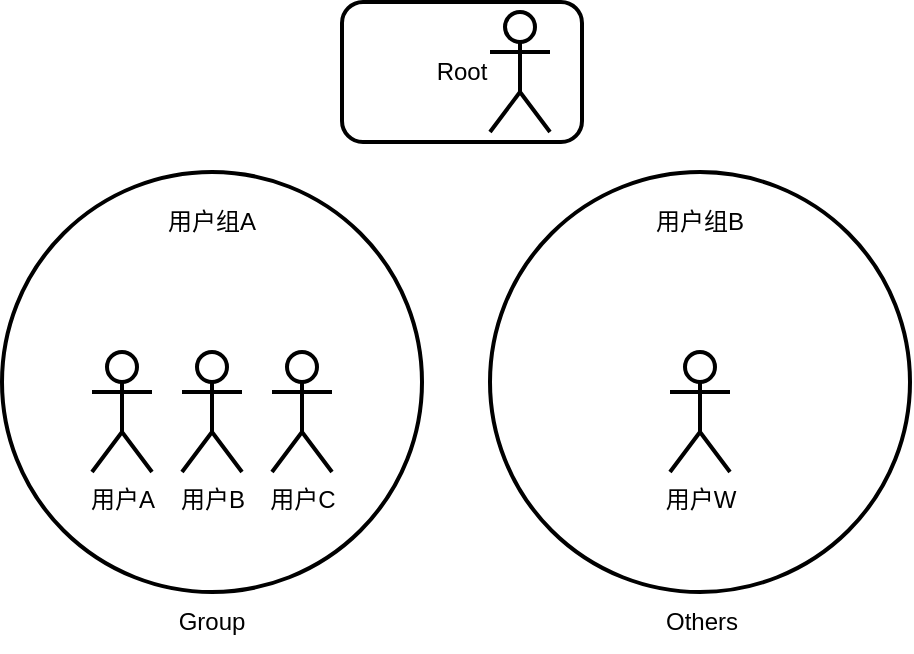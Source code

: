 <mxfile version="24.4.9" type="github">
  <diagram name="第 1 页" id="kg4fxOK5oEFg262xn8rA">
    <mxGraphModel dx="1379" dy="817" grid="0" gridSize="10" guides="1" tooltips="1" connect="1" arrows="1" fold="1" page="1" pageScale="1" pageWidth="827" pageHeight="1169" math="0" shadow="0">
      <root>
        <mxCell id="0" />
        <mxCell id="1" parent="0" />
        <mxCell id="Q_d1GtLnuQVhK9neJisd-1" value="Root" style="rounded=1;whiteSpace=wrap;html=1;strokeWidth=2;" vertex="1" parent="1">
          <mxGeometry x="340" y="295" width="120" height="70" as="geometry" />
        </mxCell>
        <mxCell id="Q_d1GtLnuQVhK9neJisd-8" value="" style="ellipse;whiteSpace=wrap;html=1;aspect=fixed;strokeWidth=2;" vertex="1" parent="1">
          <mxGeometry x="414" y="380" width="210" height="210" as="geometry" />
        </mxCell>
        <mxCell id="Q_d1GtLnuQVhK9neJisd-9" value="" style="group;strokeWidth=2;" vertex="1" connectable="0" parent="1">
          <mxGeometry x="170" y="380" width="210" height="240" as="geometry" />
        </mxCell>
        <mxCell id="Q_d1GtLnuQVhK9neJisd-2" value="" style="ellipse;whiteSpace=wrap;html=1;aspect=fixed;strokeWidth=2;" vertex="1" parent="Q_d1GtLnuQVhK9neJisd-9">
          <mxGeometry width="210" height="210" as="geometry" />
        </mxCell>
        <mxCell id="Q_d1GtLnuQVhK9neJisd-3" value="Group" style="text;html=1;align=center;verticalAlign=middle;whiteSpace=wrap;rounded=0;strokeWidth=2;" vertex="1" parent="Q_d1GtLnuQVhK9neJisd-9">
          <mxGeometry x="75" y="210" width="60" height="30" as="geometry" />
        </mxCell>
        <mxCell id="Q_d1GtLnuQVhK9neJisd-4" value="用户A" style="shape=umlActor;verticalLabelPosition=bottom;verticalAlign=top;html=1;outlineConnect=0;strokeWidth=2;" vertex="1" parent="Q_d1GtLnuQVhK9neJisd-9">
          <mxGeometry x="45" y="90" width="30" height="60" as="geometry" />
        </mxCell>
        <mxCell id="Q_d1GtLnuQVhK9neJisd-5" value="用户B" style="shape=umlActor;verticalLabelPosition=bottom;verticalAlign=top;html=1;outlineConnect=0;strokeWidth=2;" vertex="1" parent="Q_d1GtLnuQVhK9neJisd-9">
          <mxGeometry x="90" y="90" width="30" height="60" as="geometry" />
        </mxCell>
        <mxCell id="Q_d1GtLnuQVhK9neJisd-6" value="用户C" style="shape=umlActor;verticalLabelPosition=bottom;verticalAlign=top;html=1;outlineConnect=0;strokeWidth=2;" vertex="1" parent="Q_d1GtLnuQVhK9neJisd-9">
          <mxGeometry x="135" y="90" width="30" height="60" as="geometry" />
        </mxCell>
        <mxCell id="Q_d1GtLnuQVhK9neJisd-7" value="用户组A" style="text;html=1;align=center;verticalAlign=middle;whiteSpace=wrap;rounded=0;strokeWidth=2;" vertex="1" parent="Q_d1GtLnuQVhK9neJisd-9">
          <mxGeometry x="75" y="10" width="60" height="30" as="geometry" />
        </mxCell>
        <mxCell id="Q_d1GtLnuQVhK9neJisd-10" value="用户W" style="shape=umlActor;verticalLabelPosition=bottom;verticalAlign=top;html=1;outlineConnect=0;strokeWidth=2;" vertex="1" parent="1">
          <mxGeometry x="504" y="470" width="30" height="60" as="geometry" />
        </mxCell>
        <mxCell id="Q_d1GtLnuQVhK9neJisd-11" value="用户组B" style="text;html=1;align=center;verticalAlign=middle;whiteSpace=wrap;rounded=0;strokeWidth=2;" vertex="1" parent="1">
          <mxGeometry x="489" y="390" width="60" height="30" as="geometry" />
        </mxCell>
        <mxCell id="Q_d1GtLnuQVhK9neJisd-12" value="Others" style="text;html=1;align=center;verticalAlign=middle;whiteSpace=wrap;rounded=0;strokeWidth=2;" vertex="1" parent="1">
          <mxGeometry x="490" y="590" width="60" height="30" as="geometry" />
        </mxCell>
        <mxCell id="Q_d1GtLnuQVhK9neJisd-13" value="" style="shape=umlActor;verticalLabelPosition=bottom;verticalAlign=top;html=1;outlineConnect=0;strokeWidth=2;" vertex="1" parent="1">
          <mxGeometry x="414" y="300" width="30" height="60" as="geometry" />
        </mxCell>
      </root>
    </mxGraphModel>
  </diagram>
</mxfile>
